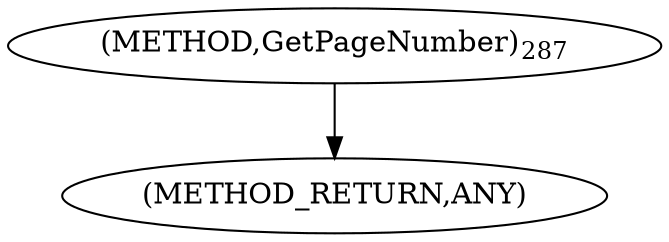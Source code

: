 digraph "GetPageNumber" {  
"100229" [label = <(METHOD,GetPageNumber)<SUB>287</SUB>> ]
"100231" [label = <(METHOD_RETURN,ANY)> ]
  "100229" -> "100231" 
}
